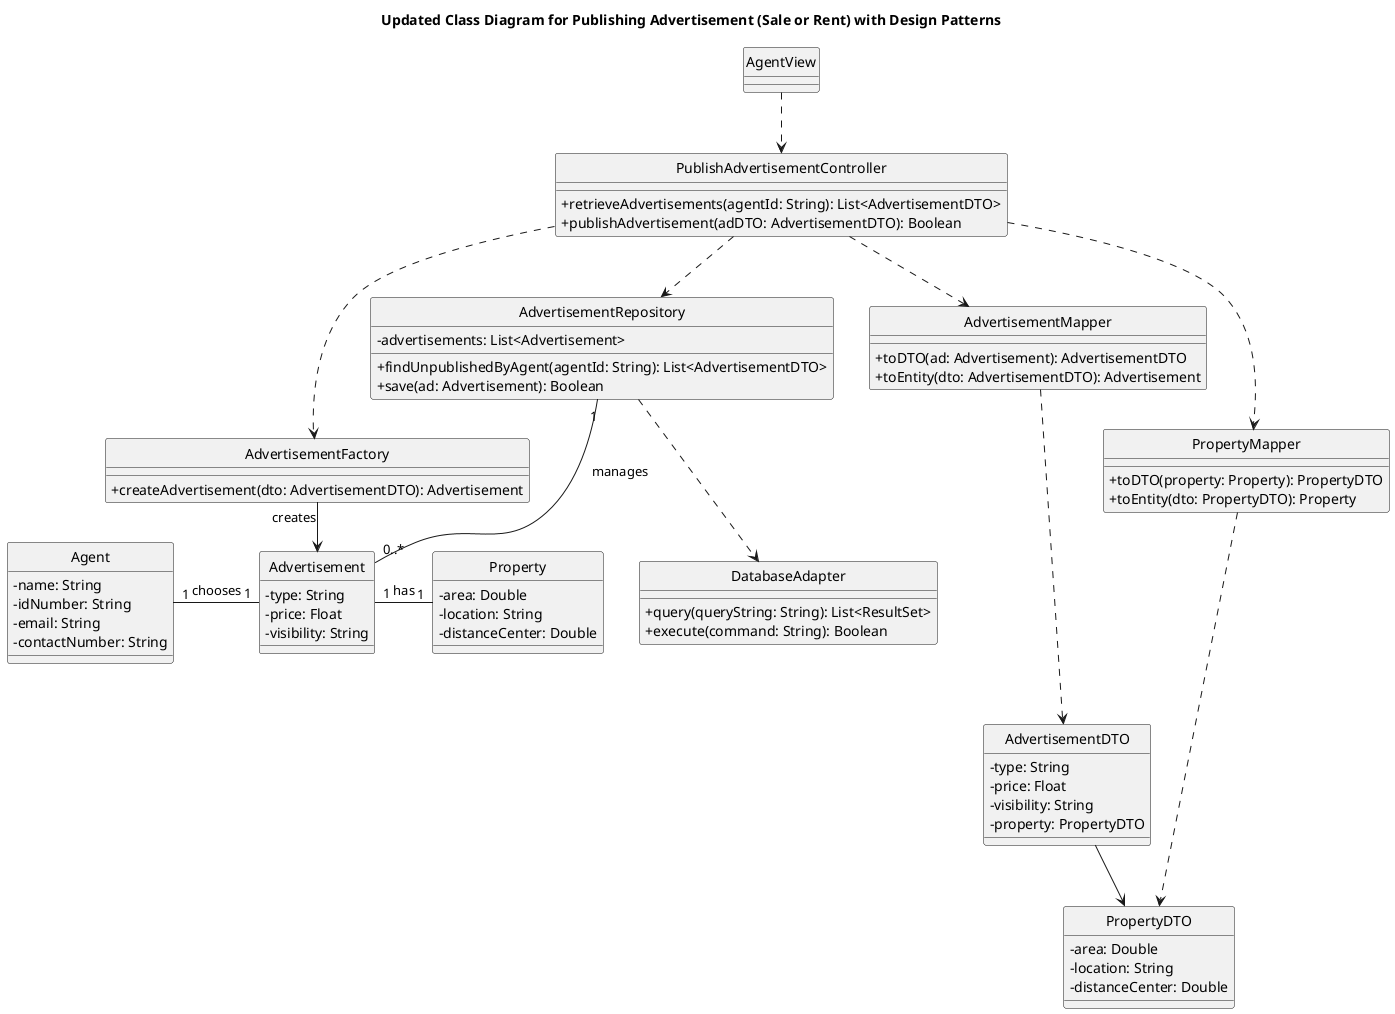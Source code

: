@startuml
'https://plantuml.com/class-diagram

hide circle
skinparam classAttributeIconSize 0

title Updated Class Diagram for Publishing Advertisement (Sale or Rent) with Design Patterns

' Domain Classes
class Agent {
    - name: String
    - idNumber: String
    - email: String
    - contactNumber: String
}

class Advertisement {
    - type: String
    - price: Float
    - visibility: String
}

class Property {
    - area: Double
    - location: String
    - distanceCenter: Double
}

' Data Transfer Objects (DTOs)
class AdvertisementDTO {
    - type: String
    - price: Float
    - visibility: String
    - property: PropertyDTO
}

class PropertyDTO {
    - area: Double
    - location: String
    - distanceCenter: Double
}

' Repository Pattern
class AdvertisementRepository {
    - advertisements: List<Advertisement>
    + findUnpublishedByAgent(agentId: String): List<AdvertisementDTO>
    + save(ad: Advertisement): Boolean
}

' Adapter Pattern
class DatabaseAdapter {
    + query(queryString: String): List<ResultSet>
    + execute(command: String): Boolean
}

' Factory Method
class AdvertisementFactory {
    + createAdvertisement(dto: AdvertisementDTO): Advertisement
}

' Mapper Classes
class AdvertisementMapper {
    + toDTO(ad: Advertisement): AdvertisementDTO
    + toEntity(dto: AdvertisementDTO): Advertisement
}

class PropertyMapper {
    + toDTO(property: Property): PropertyDTO
    + toEntity(dto: PropertyDTO): Property
}

' Controller
class PublishAdvertisementController {
    + retrieveAdvertisements(agentId: String): List<AdvertisementDTO>
    + publishAdvertisement(adDTO: AdvertisementDTO): Boolean
}

' View Layer
class AgentView {
}

' Relationships
AgentView ..> PublishAdvertisementController
PublishAdvertisementController ..> AdvertisementMapper
PublishAdvertisementController ..> AdvertisementRepository
PublishAdvertisementController ..> AdvertisementFactory
PublishAdvertisementController ..> PropertyMapper
AdvertisementMapper -..> AdvertisementDTO
PropertyMapper -..> PropertyDTO
AdvertisementDTO --> PropertyDTO
AdvertisementRepository ..> DatabaseAdapter
AdvertisementFactory -right-> Advertisement : creates
AdvertisementRepository "1" -- "0..*" Advertisement : manages
Advertisement "1" --right-- "1" Property : has
Advertisement "1" --left-- "1" Agent : chooses
@enduml